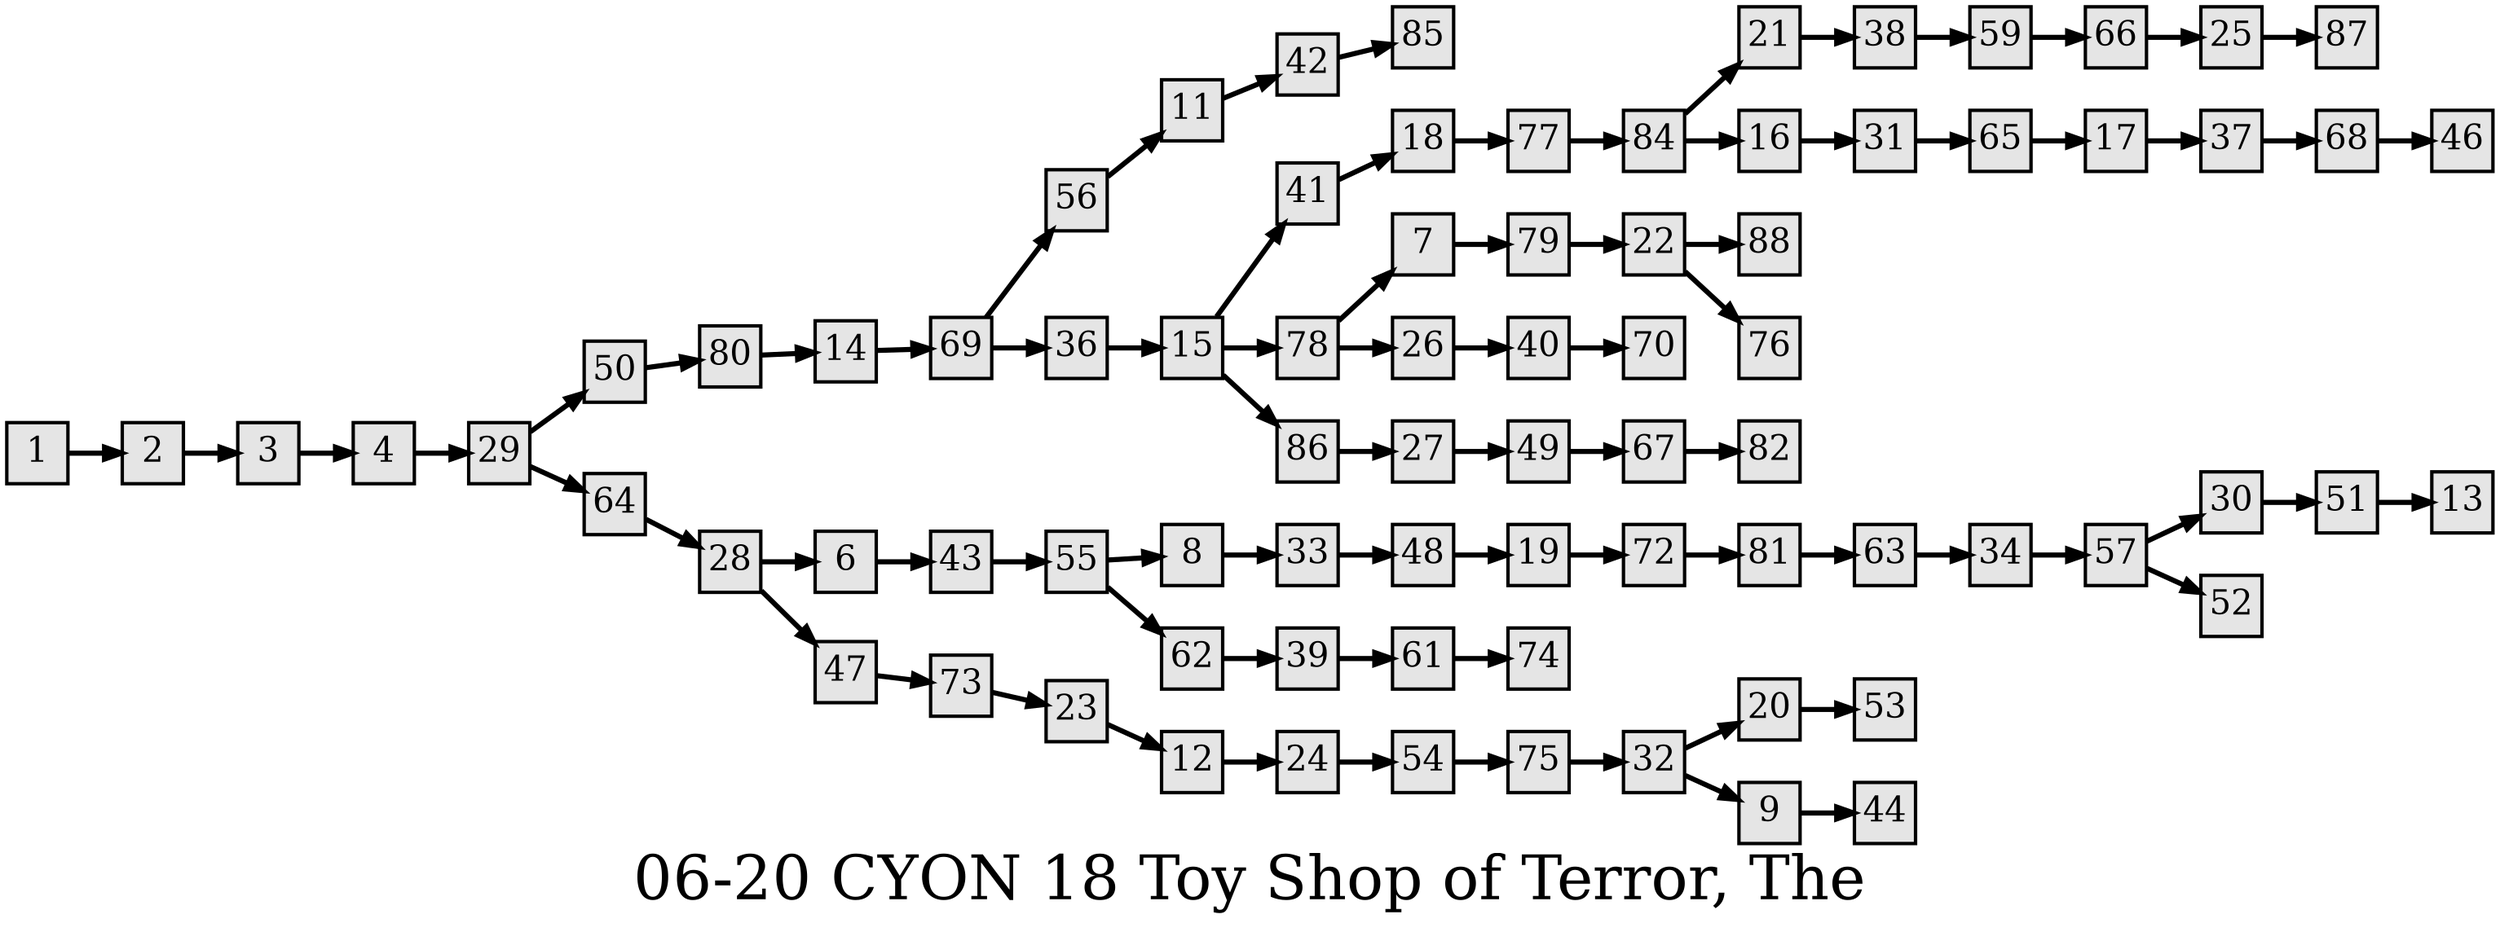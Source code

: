 digraph g{
  graph [ label="06-20 CYON 18 Toy Shop of Terror, The" rankdir=LR, ordering=out, fontsize=36, nodesep="0.35", ranksep="0.45"];
  node  [shape=rect, penwidth=2, fontsize=20, style=filled, fillcolor=grey90, margin="0,0", labelfloat=true, regular=true, fixedsize=true];
  edge  [labelfloat=true, penwidth=3, fontsize=12];
  // ---;
  // group  : Katz;
  // id     : 06-20;
  // gbid   : 671;
  // series : Choose Your Own Nightmare;
  // title  : Toy Shop of Terror, The;
  // author : Laban Carrick Hill;
  // credit:;
  // - name : Yee-Ann Wong;
  // role : encoder;
  // date : 2017-08-24;
  // - name : Jeremy Douglass;
  // role : editor;
  // date : 2017-10-19;
  // render:;
  // - name   : small;
  // styles : gvStyles-small.txt;
  // engine : dot;
  // comment: >;
  
  // ---;
  
  // From | To | Label;
  
  1 -> 2;
  2 -> 3;
  3 -> 4;
  4 -> 29;
  6 -> 43;
  7 -> 79;
  8 -> 33;
  9 -> 44;
  11 -> 42;
  12 -> 24;
  14 -> 69;
  15 -> 41;
  15 -> 78;
  15 -> 86;
  16 -> 31;
  17 -> 37;
  18 -> 77;
  19 -> 72;
  20 -> 53;
  21 -> 38;
  22 -> 88;
  22 -> 76;
  23 -> 12;
  24 -> 54;
  25 -> 87;
  26 -> 40;
  27 -> 49;
  28 -> 6;
  28 -> 47;
  29 -> 50;
  29 -> 64;
  30 -> 51;
  31 -> 65;
  32 -> 20;
  32 -> 9;
  33 -> 48;
  34 -> 57;
  36 -> 15;
  37 -> 68;
  38 -> 59;
  39 -> 61;
  40 -> 70;
  41 -> 18;
  42 -> 85;
  43 -> 55;
  47 -> 73;
  48 -> 19;
  49 -> 67;
  50 -> 80;
  51 -> 13;
  54 -> 75;
  55 -> 8;
  55 -> 62;
  56 -> 11;
  57 -> 30;
  57 -> 52;
  59 -> 66;
  61 -> 74;
  62 -> 39;
  63 -> 34;
  64 -> 28;
  65 -> 17;
  66 -> 25;
  67 -> 82;
  68 -> 46;
  69 -> 56;
  69 -> 36;
  72 -> 81;
  73 -> 23;
  75 -> 32;
  77 -> 84;
  78 -> 7;
  78 -> 26;
  79 -> 22;
  80 -> 14;
  81 -> 63;
  84 -> 21;
  84 -> 16;
  86 -> 27;
}

